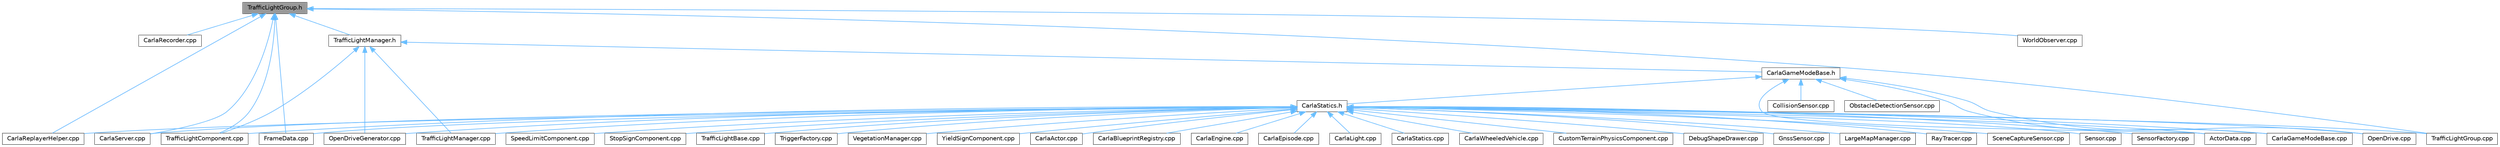 digraph "TrafficLightGroup.h"
{
 // INTERACTIVE_SVG=YES
 // LATEX_PDF_SIZE
  bgcolor="transparent";
  edge [fontname=Helvetica,fontsize=10,labelfontname=Helvetica,labelfontsize=10];
  node [fontname=Helvetica,fontsize=10,shape=box,height=0.2,width=0.4];
  Node1 [id="Node000001",label="TrafficLightGroup.h",height=0.2,width=0.4,color="gray40", fillcolor="grey60", style="filled", fontcolor="black",tooltip=" "];
  Node1 -> Node2 [id="edge1_Node000001_Node000002",dir="back",color="steelblue1",style="solid",tooltip=" "];
  Node2 [id="Node000002",label="CarlaRecorder.cpp",height=0.2,width=0.4,color="grey40", fillcolor="white", style="filled",URL="$da/d49/CarlaRecorder_8cpp.html",tooltip=" "];
  Node1 -> Node3 [id="edge2_Node000001_Node000003",dir="back",color="steelblue1",style="solid",tooltip=" "];
  Node3 [id="Node000003",label="CarlaReplayerHelper.cpp",height=0.2,width=0.4,color="grey40", fillcolor="white", style="filled",URL="$d2/d32/CarlaReplayerHelper_8cpp.html",tooltip=" "];
  Node1 -> Node4 [id="edge3_Node000001_Node000004",dir="back",color="steelblue1",style="solid",tooltip=" "];
  Node4 [id="Node000004",label="CarlaServer.cpp",height=0.2,width=0.4,color="grey40", fillcolor="white", style="filled",URL="$db/d6c/CarlaServer_8cpp.html",tooltip=" "];
  Node1 -> Node5 [id="edge4_Node000001_Node000005",dir="back",color="steelblue1",style="solid",tooltip=" "];
  Node5 [id="Node000005",label="FrameData.cpp",height=0.2,width=0.4,color="grey40", fillcolor="white", style="filled",URL="$df/d8a/FrameData_8cpp.html",tooltip=" "];
  Node1 -> Node6 [id="edge5_Node000001_Node000006",dir="back",color="steelblue1",style="solid",tooltip=" "];
  Node6 [id="Node000006",label="TrafficLightComponent.cpp",height=0.2,width=0.4,color="grey40", fillcolor="white", style="filled",URL="$d3/dcd/TrafficLightComponent_8cpp.html",tooltip=" "];
  Node1 -> Node7 [id="edge6_Node000001_Node000007",dir="back",color="steelblue1",style="solid",tooltip=" "];
  Node7 [id="Node000007",label="TrafficLightGroup.cpp",height=0.2,width=0.4,color="grey40", fillcolor="white", style="filled",URL="$db/d9a/TrafficLightGroup_8cpp.html",tooltip=" "];
  Node1 -> Node8 [id="edge7_Node000001_Node000008",dir="back",color="steelblue1",style="solid",tooltip=" "];
  Node8 [id="Node000008",label="TrafficLightManager.h",height=0.2,width=0.4,color="grey40", fillcolor="white", style="filled",URL="$da/ddb/TrafficLightManager_8h.html",tooltip=" "];
  Node8 -> Node9 [id="edge8_Node000008_Node000009",dir="back",color="steelblue1",style="solid",tooltip=" "];
  Node9 [id="Node000009",label="CarlaGameModeBase.h",height=0.2,width=0.4,color="grey40", fillcolor="white", style="filled",URL="$d3/d49/CarlaGameModeBase_8h.html",tooltip=" "];
  Node9 -> Node10 [id="edge9_Node000009_Node000010",dir="back",color="steelblue1",style="solid",tooltip=" "];
  Node10 [id="Node000010",label="ActorData.cpp",height=0.2,width=0.4,color="grey40", fillcolor="white", style="filled",URL="$da/d7f/ActorData_8cpp.html",tooltip=" "];
  Node9 -> Node11 [id="edge10_Node000009_Node000011",dir="back",color="steelblue1",style="solid",tooltip=" "];
  Node11 [id="Node000011",label="CarlaGameModeBase.cpp",height=0.2,width=0.4,color="grey40", fillcolor="white", style="filled",URL="$d0/d2e/CarlaGameModeBase_8cpp.html",tooltip=" "];
  Node9 -> Node12 [id="edge11_Node000009_Node000012",dir="back",color="steelblue1",style="solid",tooltip=" "];
  Node12 [id="Node000012",label="CarlaStatics.h",height=0.2,width=0.4,color="grey40", fillcolor="white", style="filled",URL="$d9/dc8/CarlaStatics_8h.html",tooltip=" "];
  Node12 -> Node10 [id="edge12_Node000012_Node000010",dir="back",color="steelblue1",style="solid",tooltip=" "];
  Node12 -> Node13 [id="edge13_Node000012_Node000013",dir="back",color="steelblue1",style="solid",tooltip=" "];
  Node13 [id="Node000013",label="CarlaActor.cpp",height=0.2,width=0.4,color="grey40", fillcolor="white", style="filled",URL="$d3/d43/CarlaActor_8cpp.html",tooltip=" "];
  Node12 -> Node14 [id="edge14_Node000012_Node000014",dir="back",color="steelblue1",style="solid",tooltip=" "];
  Node14 [id="Node000014",label="CarlaBlueprintRegistry.cpp",height=0.2,width=0.4,color="grey40", fillcolor="white", style="filled",URL="$d0/d3b/CarlaBlueprintRegistry_8cpp.html",tooltip=" "];
  Node12 -> Node15 [id="edge15_Node000012_Node000015",dir="back",color="steelblue1",style="solid",tooltip=" "];
  Node15 [id="Node000015",label="CarlaEngine.cpp",height=0.2,width=0.4,color="grey40", fillcolor="white", style="filled",URL="$d6/da1/CarlaEngine_8cpp.html",tooltip=" "];
  Node12 -> Node16 [id="edge16_Node000012_Node000016",dir="back",color="steelblue1",style="solid",tooltip=" "];
  Node16 [id="Node000016",label="CarlaEpisode.cpp",height=0.2,width=0.4,color="grey40", fillcolor="white", style="filled",URL="$d6/dd9/CarlaEpisode_8cpp.html",tooltip=" "];
  Node12 -> Node11 [id="edge17_Node000012_Node000011",dir="back",color="steelblue1",style="solid",tooltip=" "];
  Node12 -> Node17 [id="edge18_Node000012_Node000017",dir="back",color="steelblue1",style="solid",tooltip=" "];
  Node17 [id="Node000017",label="CarlaLight.cpp",height=0.2,width=0.4,color="grey40", fillcolor="white", style="filled",URL="$d9/d95/CarlaLight_8cpp.html",tooltip=" "];
  Node12 -> Node3 [id="edge19_Node000012_Node000003",dir="back",color="steelblue1",style="solid",tooltip=" "];
  Node12 -> Node4 [id="edge20_Node000012_Node000004",dir="back",color="steelblue1",style="solid",tooltip=" "];
  Node12 -> Node18 [id="edge21_Node000012_Node000018",dir="back",color="steelblue1",style="solid",tooltip=" "];
  Node18 [id="Node000018",label="CarlaStatics.cpp",height=0.2,width=0.4,color="grey40", fillcolor="white", style="filled",URL="$d5/d6e/CarlaStatics_8cpp.html",tooltip=" "];
  Node12 -> Node19 [id="edge22_Node000012_Node000019",dir="back",color="steelblue1",style="solid",tooltip=" "];
  Node19 [id="Node000019",label="CarlaWheeledVehicle.cpp",height=0.2,width=0.4,color="grey40", fillcolor="white", style="filled",URL="$dc/d65/CarlaWheeledVehicle_8cpp.html",tooltip=" "];
  Node12 -> Node20 [id="edge23_Node000012_Node000020",dir="back",color="steelblue1",style="solid",tooltip=" "];
  Node20 [id="Node000020",label="CustomTerrainPhysicsComponent.cpp",height=0.2,width=0.4,color="grey40", fillcolor="white", style="filled",URL="$d1/d59/CustomTerrainPhysicsComponent_8cpp.html",tooltip=" "];
  Node12 -> Node21 [id="edge24_Node000012_Node000021",dir="back",color="steelblue1",style="solid",tooltip=" "];
  Node21 [id="Node000021",label="DebugShapeDrawer.cpp",height=0.2,width=0.4,color="grey40", fillcolor="white", style="filled",URL="$d3/d7b/DebugShapeDrawer_8cpp.html",tooltip=" "];
  Node12 -> Node5 [id="edge25_Node000012_Node000005",dir="back",color="steelblue1",style="solid",tooltip=" "];
  Node12 -> Node22 [id="edge26_Node000012_Node000022",dir="back",color="steelblue1",style="solid",tooltip=" "];
  Node22 [id="Node000022",label="GnssSensor.cpp",height=0.2,width=0.4,color="grey40", fillcolor="white", style="filled",URL="$d7/d22/GnssSensor_8cpp.html",tooltip=" "];
  Node12 -> Node23 [id="edge27_Node000012_Node000023",dir="back",color="steelblue1",style="solid",tooltip=" "];
  Node23 [id="Node000023",label="LargeMapManager.cpp",height=0.2,width=0.4,color="grey40", fillcolor="white", style="filled",URL="$df/d6c/LargeMapManager_8cpp.html",tooltip=" "];
  Node12 -> Node24 [id="edge28_Node000012_Node000024",dir="back",color="steelblue1",style="solid",tooltip=" "];
  Node24 [id="Node000024",label="OpenDrive.cpp",height=0.2,width=0.4,color="grey40", fillcolor="white", style="filled",URL="$d9/d30/Unreal_2CarlaUE4_2Plugins_2Carla_2Source_2Carla_2OpenDrive_2OpenDrive_8cpp.html",tooltip=" "];
  Node12 -> Node25 [id="edge29_Node000012_Node000025",dir="back",color="steelblue1",style="solid",tooltip=" "];
  Node25 [id="Node000025",label="OpenDriveGenerator.cpp",height=0.2,width=0.4,color="grey40", fillcolor="white", style="filled",URL="$dc/d85/OpenDriveGenerator_8cpp.html",tooltip=" "];
  Node12 -> Node26 [id="edge30_Node000012_Node000026",dir="back",color="steelblue1",style="solid",tooltip=" "];
  Node26 [id="Node000026",label="RayTracer.cpp",height=0.2,width=0.4,color="grey40", fillcolor="white", style="filled",URL="$de/dc2/RayTracer_8cpp.html",tooltip=" "];
  Node12 -> Node27 [id="edge31_Node000012_Node000027",dir="back",color="steelblue1",style="solid",tooltip=" "];
  Node27 [id="Node000027",label="SceneCaptureSensor.cpp",height=0.2,width=0.4,color="grey40", fillcolor="white", style="filled",URL="$db/d2d/SceneCaptureSensor_8cpp.html",tooltip=" "];
  Node12 -> Node28 [id="edge32_Node000012_Node000028",dir="back",color="steelblue1",style="solid",tooltip=" "];
  Node28 [id="Node000028",label="Sensor.cpp",height=0.2,width=0.4,color="grey40", fillcolor="white", style="filled",URL="$d7/d16/Sensor_8cpp.html",tooltip=" "];
  Node12 -> Node29 [id="edge33_Node000012_Node000029",dir="back",color="steelblue1",style="solid",tooltip=" "];
  Node29 [id="Node000029",label="SensorFactory.cpp",height=0.2,width=0.4,color="grey40", fillcolor="white", style="filled",URL="$d0/dde/SensorFactory_8cpp.html",tooltip=" "];
  Node12 -> Node30 [id="edge34_Node000012_Node000030",dir="back",color="steelblue1",style="solid",tooltip=" "];
  Node30 [id="Node000030",label="SpeedLimitComponent.cpp",height=0.2,width=0.4,color="grey40", fillcolor="white", style="filled",URL="$d2/dd9/SpeedLimitComponent_8cpp.html",tooltip=" "];
  Node12 -> Node31 [id="edge35_Node000012_Node000031",dir="back",color="steelblue1",style="solid",tooltip=" "];
  Node31 [id="Node000031",label="StopSignComponent.cpp",height=0.2,width=0.4,color="grey40", fillcolor="white", style="filled",URL="$d6/ddb/StopSignComponent_8cpp.html",tooltip=" "];
  Node12 -> Node32 [id="edge36_Node000012_Node000032",dir="back",color="steelblue1",style="solid",tooltip=" "];
  Node32 [id="Node000032",label="TrafficLightBase.cpp",height=0.2,width=0.4,color="grey40", fillcolor="white", style="filled",URL="$d2/d40/TrafficLightBase_8cpp.html",tooltip=" "];
  Node12 -> Node6 [id="edge37_Node000012_Node000006",dir="back",color="steelblue1",style="solid",tooltip=" "];
  Node12 -> Node7 [id="edge38_Node000012_Node000007",dir="back",color="steelblue1",style="solid",tooltip=" "];
  Node12 -> Node33 [id="edge39_Node000012_Node000033",dir="back",color="steelblue1",style="solid",tooltip=" "];
  Node33 [id="Node000033",label="TrafficLightManager.cpp",height=0.2,width=0.4,color="grey40", fillcolor="white", style="filled",URL="$d6/d3f/TrafficLightManager_8cpp.html",tooltip=" "];
  Node12 -> Node34 [id="edge40_Node000012_Node000034",dir="back",color="steelblue1",style="solid",tooltip=" "];
  Node34 [id="Node000034",label="TriggerFactory.cpp",height=0.2,width=0.4,color="grey40", fillcolor="white", style="filled",URL="$d3/da1/TriggerFactory_8cpp.html",tooltip=" "];
  Node12 -> Node35 [id="edge41_Node000012_Node000035",dir="back",color="steelblue1",style="solid",tooltip=" "];
  Node35 [id="Node000035",label="VegetationManager.cpp",height=0.2,width=0.4,color="grey40", fillcolor="white", style="filled",URL="$d7/da0/VegetationManager_8cpp.html",tooltip=" "];
  Node12 -> Node36 [id="edge42_Node000012_Node000036",dir="back",color="steelblue1",style="solid",tooltip=" "];
  Node36 [id="Node000036",label="YieldSignComponent.cpp",height=0.2,width=0.4,color="grey40", fillcolor="white", style="filled",URL="$d4/d36/YieldSignComponent_8cpp.html",tooltip=" "];
  Node9 -> Node37 [id="edge43_Node000009_Node000037",dir="back",color="steelblue1",style="solid",tooltip=" "];
  Node37 [id="Node000037",label="CollisionSensor.cpp",height=0.2,width=0.4,color="grey40", fillcolor="white", style="filled",URL="$da/df0/CollisionSensor_8cpp.html",tooltip=" "];
  Node9 -> Node38 [id="edge44_Node000009_Node000038",dir="back",color="steelblue1",style="solid",tooltip=" "];
  Node38 [id="Node000038",label="ObstacleDetectionSensor.cpp",height=0.2,width=0.4,color="grey40", fillcolor="white", style="filled",URL="$d2/d70/ObstacleDetectionSensor_8cpp.html",tooltip=" "];
  Node9 -> Node24 [id="edge45_Node000009_Node000024",dir="back",color="steelblue1",style="solid",tooltip=" "];
  Node8 -> Node25 [id="edge46_Node000008_Node000025",dir="back",color="steelblue1",style="solid",tooltip=" "];
  Node8 -> Node6 [id="edge47_Node000008_Node000006",dir="back",color="steelblue1",style="solid",tooltip=" "];
  Node8 -> Node33 [id="edge48_Node000008_Node000033",dir="back",color="steelblue1",style="solid",tooltip=" "];
  Node1 -> Node39 [id="edge49_Node000001_Node000039",dir="back",color="steelblue1",style="solid",tooltip=" "];
  Node39 [id="Node000039",label="WorldObserver.cpp",height=0.2,width=0.4,color="grey40", fillcolor="white", style="filled",URL="$d9/de7/WorldObserver_8cpp.html",tooltip=" "];
}
